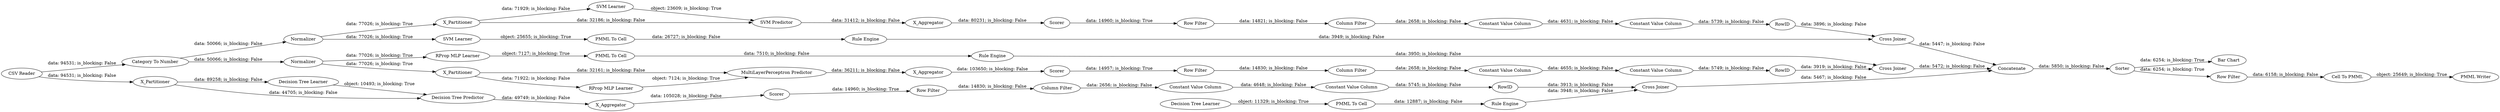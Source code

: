digraph {
	"4906692994651133248_2" [label=X_Partitioner]
	"2985498308498638764_52" [label=Sorter]
	"3013927157342808185_32" [label="MultiLayerPerceptron Predictor"]
	"-7428256740543736770_9" [label="Row Filter"]
	"4906692994651133248_32" [label="Decision Tree Predictor"]
	"2011918933347111702_35" [label="Rule Engine"]
	"3013927157342808185_7" [label=X_Aggregator]
	"2985498308498638764_54" [label="Cell To PMML"]
	"2106069553624199414_33" [label="Decision Tree Learner"]
	"4280662216035313409_9" [label="Row Filter"]
	"2985498308498638764_58" [label="Category To Number"]
	"-2288285634800056385_39" [label="Cross Joiner"]
	"2985498308498638764_59" [label="Bar Chart"]
	"2985498308498638764_61" [label="PMML Writer"]
	"4906692994651133248_38" [label="Cross Joiner"]
	"3013927157342808185_40" [label=Scorer]
	"-6795253137292009346_22" [label="PMML To Cell"]
	"-2288285634800056385_41" [label=Scorer]
	"2985498308498638764_53" [label="Row Filter"]
	"2011918933347111702_33" [label="SVM Learner"]
	"3505107707561348905_294" [label="Column Filter"]
	"2985498308498638764_62" [label="CSV Reader"]
	"-2288285634800056385_32" [label="SVM Predictor"]
	"-2288285634800056385_31" [label="SVM Learner"]
	"4906692994651133248_39" [label=Scorer]
	"4280662216035313409_293" [label=RowID]
	"3013927157342808185_38" [label="Cross Joiner"]
	"3505107707561348905_293" [label=RowID]
	"-6795253137292009346_35" [label="RProp MLP Learner"]
	"2106069553624199414_28" [label="PMML To Cell"]
	"4280662216035313409_290" [label="Constant Value Column"]
	"-2288285634800056385_40" [label=Normalizer]
	"-7428256740543736770_290" [label="Constant Value Column"]
	"4906692994651133248_31" [label="Decision Tree Learner"]
	"4280662216035313409_294" [label="Column Filter"]
	"2011918933347111702_34" [label="PMML To Cell"]
	"3013927157342808185_31" [label="RProp MLP Learner"]
	"3013927157342808185_2" [label=X_Partitioner]
	"-7428256740543736770_293" [label=RowID]
	"4906692994651133248_7" [label=X_Aggregator]
	"3505107707561348905_292" [label="Constant Value Column"]
	"3505107707561348905_9" [label="Row Filter"]
	"-7428256740543736770_292" [label="Constant Value Column"]
	"2985498308498638764_60" [label=Concatenate]
	"-7428256740543736770_294" [label="Column Filter"]
	"3505107707561348905_290" [label="Constant Value Column"]
	"-2288285634800056385_2" [label=X_Partitioner]
	"4280662216035313409_292" [label="Constant Value Column"]
	"3013927157342808185_39" [label=Normalizer]
	"2106069553624199414_34" [label="Rule Engine"]
	"-6795253137292009346_34" [label="Rule Engine"]
	"-2288285634800056385_7" [label=X_Aggregator]
	"3505107707561348905_9" -> "3505107707561348905_294" [label="data: 14821; is_blocking: False"]
	"-2288285634800056385_2" -> "-2288285634800056385_32" [label="data: 32186; is_blocking: False"]
	"-6795253137292009346_35" -> "-6795253137292009346_22" [label="object: 7127; is_blocking: True"]
	"4906692994651133248_39" -> "-7428256740543736770_9" [label="data: 14960; is_blocking: True"]
	"3013927157342808185_32" -> "3013927157342808185_7" [label="data: 36211; is_blocking: False"]
	"-2288285634800056385_41" -> "3505107707561348905_9" [label="data: 14960; is_blocking: True"]
	"3013927157342808185_2" -> "3013927157342808185_32" [label="data: 32161; is_blocking: False"]
	"3013927157342808185_39" -> "3013927157342808185_2" [label="data: 77026; is_blocking: True"]
	"2985498308498638764_54" -> "2985498308498638764_61" [label="object: 25649; is_blocking: True"]
	"2011918933347111702_34" -> "2011918933347111702_35" [label="data: 26727; is_blocking: False"]
	"4280662216035313409_294" -> "4280662216035313409_290" [label="data: 2658; is_blocking: False"]
	"2985498308498638764_53" -> "2985498308498638764_54" [label="data: 6158; is_blocking: False"]
	"3505107707561348905_293" -> "-2288285634800056385_39" [label="data: 3896; is_blocking: False"]
	"3013927157342808185_38" -> "2985498308498638764_60" [label="data: 5472; is_blocking: False"]
	"2985498308498638764_52" -> "2985498308498638764_53" [label="data: 6254; is_blocking: True"]
	"-2288285634800056385_7" -> "-2288285634800056385_41" [label="data: 80231; is_blocking: False"]
	"3013927157342808185_7" -> "3013927157342808185_40" [label="data: 103650; is_blocking: False"]
	"-7428256740543736770_293" -> "4906692994651133248_38" [label="data: 3913; is_blocking: False"]
	"3013927157342808185_40" -> "4280662216035313409_9" [label="data: 14957; is_blocking: True"]
	"-7428256740543736770_290" -> "-7428256740543736770_292" [label="data: 4648; is_blocking: False"]
	"-2288285634800056385_32" -> "-2288285634800056385_7" [label="data: 31412; is_blocking: False"]
	"-7428256740543736770_292" -> "-7428256740543736770_293" [label="data: 5745; is_blocking: False"]
	"-2288285634800056385_2" -> "-2288285634800056385_31" [label="data: 71929; is_blocking: False"]
	"4906692994651133248_31" -> "4906692994651133248_32" [label="object: 10493; is_blocking: True"]
	"3013927157342808185_39" -> "-6795253137292009346_35" [label="data: 77026; is_blocking: True"]
	"4906692994651133248_2" -> "4906692994651133248_32" [label="data: 44705; is_blocking: False"]
	"2985498308498638764_62" -> "4906692994651133248_2" [label="data: 94531; is_blocking: False"]
	"4906692994651133248_7" -> "4906692994651133248_39" [label="data: 105028; is_blocking: False"]
	"-2288285634800056385_31" -> "-2288285634800056385_32" [label="object: 23609; is_blocking: True"]
	"-2288285634800056385_40" -> "-2288285634800056385_2" [label="data: 77026; is_blocking: True"]
	"2985498308498638764_60" -> "2985498308498638764_52" [label="data: 5850; is_blocking: False"]
	"3505107707561348905_290" -> "3505107707561348905_292" [label="data: 4631; is_blocking: False"]
	"2011918933347111702_35" -> "-2288285634800056385_39" [label="data: 3949; is_blocking: False"]
	"4906692994651133248_2" -> "4906692994651133248_31" [label="data: 89258; is_blocking: False"]
	"2011918933347111702_33" -> "2011918933347111702_34" [label="object: 25655; is_blocking: True"]
	"2985498308498638764_52" -> "2985498308498638764_59" [label="data: 6254; is_blocking: True"]
	"4280662216035313409_292" -> "4280662216035313409_293" [label="data: 5749; is_blocking: False"]
	"-7428256740543736770_9" -> "-7428256740543736770_294" [label="data: 14830; is_blocking: False"]
	"3013927157342808185_2" -> "3013927157342808185_31" [label="data: 71922; is_blocking: False"]
	"-7428256740543736770_294" -> "-7428256740543736770_290" [label="data: 2656; is_blocking: False"]
	"2985498308498638764_62" -> "2985498308498638764_58" [label="data: 94531; is_blocking: False"]
	"3505107707561348905_292" -> "3505107707561348905_293" [label="data: 5739; is_blocking: False"]
	"-6795253137292009346_22" -> "-6795253137292009346_34" [label="data: 7510; is_blocking: False"]
	"4906692994651133248_32" -> "4906692994651133248_7" [label="data: 49749; is_blocking: False"]
	"2106069553624199414_34" -> "4906692994651133248_38" [label="data: 3948; is_blocking: False"]
	"2985498308498638764_58" -> "3013927157342808185_39" [label="data: 50066; is_blocking: False"]
	"4280662216035313409_9" -> "4280662216035313409_294" [label="data: 14830; is_blocking: False"]
	"4280662216035313409_290" -> "4280662216035313409_292" [label="data: 4655; is_blocking: False"]
	"-2288285634800056385_40" -> "2011918933347111702_33" [label="data: 77026; is_blocking: True"]
	"2985498308498638764_58" -> "-2288285634800056385_40" [label="data: 50066; is_blocking: False"]
	"2106069553624199414_33" -> "2106069553624199414_28" [label="object: 11329; is_blocking: True"]
	"-6795253137292009346_34" -> "3013927157342808185_38" [label="data: 3950; is_blocking: False"]
	"3505107707561348905_294" -> "3505107707561348905_290" [label="data: 2658; is_blocking: False"]
	"2106069553624199414_28" -> "2106069553624199414_34" [label="data: 12887; is_blocking: False"]
	"4906692994651133248_38" -> "2985498308498638764_60" [label="data: 5467; is_blocking: False"]
	"3013927157342808185_31" -> "3013927157342808185_32" [label="object: 7124; is_blocking: True"]
	"-2288285634800056385_39" -> "2985498308498638764_60" [label="data: 5447; is_blocking: False"]
	"4280662216035313409_293" -> "3013927157342808185_38" [label="data: 3919; is_blocking: False"]
	rankdir=LR
}
